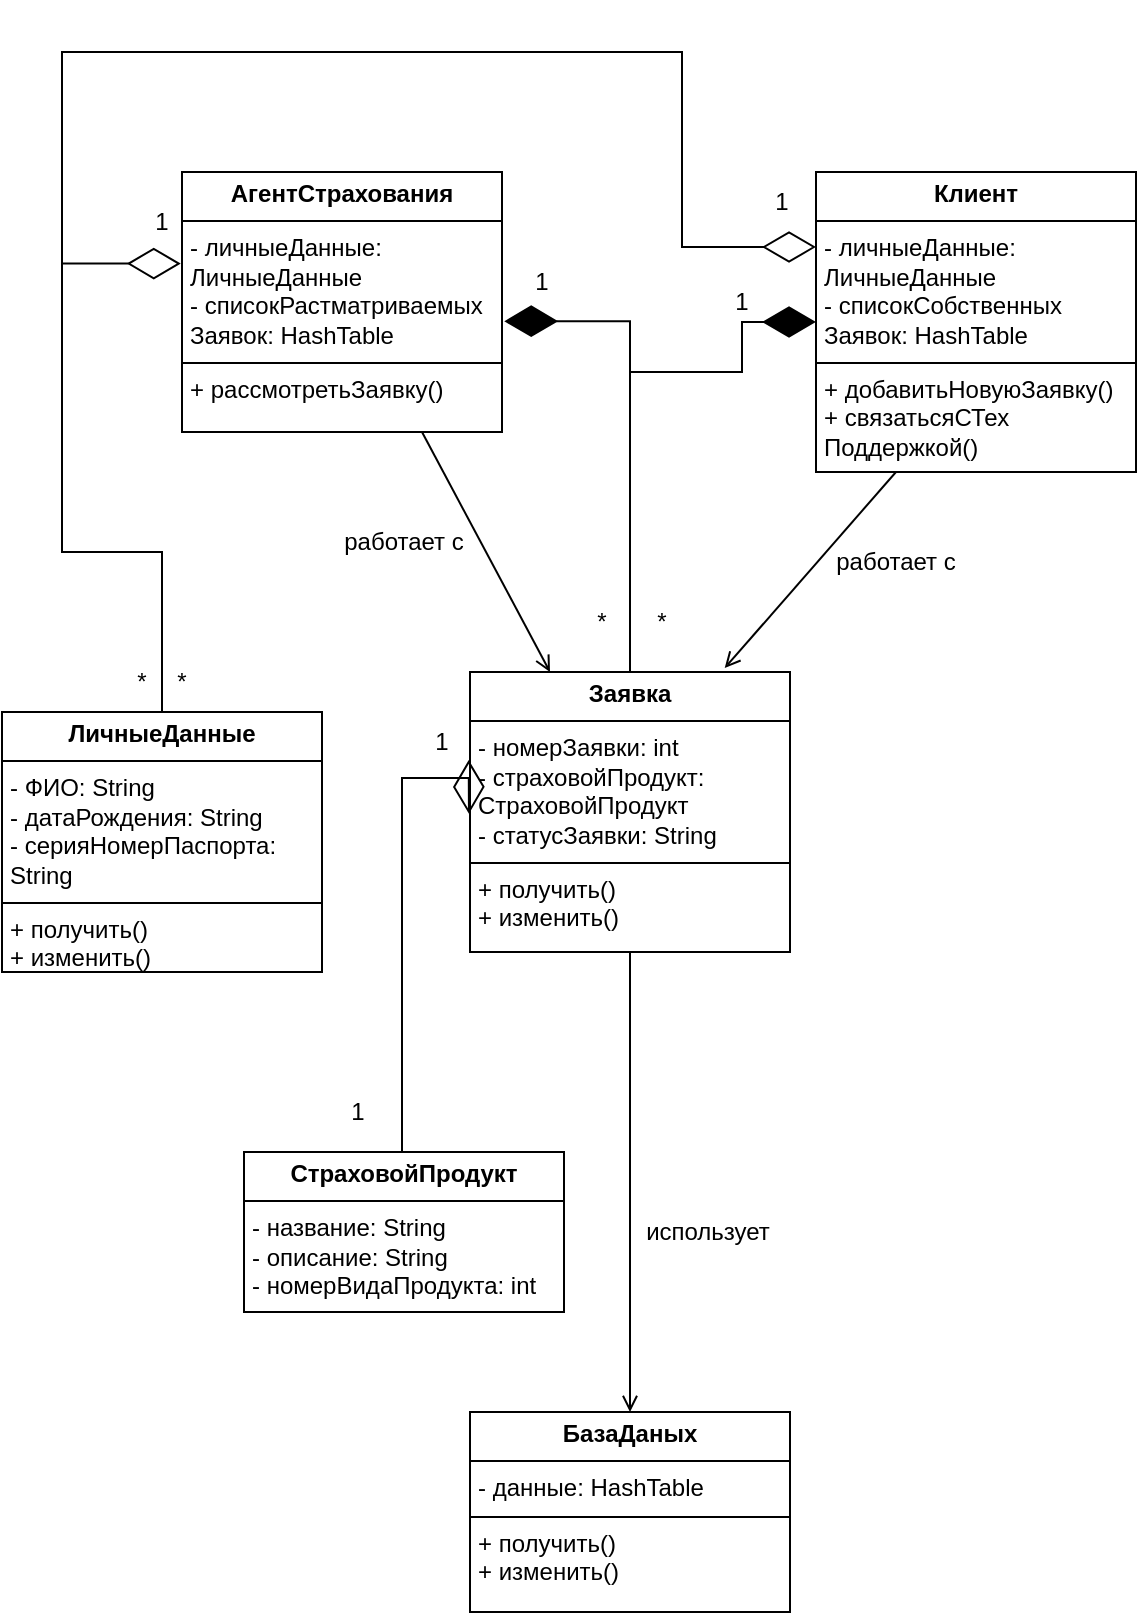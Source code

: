 <mxfile version="24.2.2" type="github">
  <diagram name="Страница — 1" id="mnrUx7IvFL5Lqf37nDay">
    <mxGraphModel dx="1953" dy="1066" grid="1" gridSize="10" guides="1" tooltips="1" connect="1" arrows="1" fold="1" page="1" pageScale="1" pageWidth="827" pageHeight="1169" math="0" shadow="0">
      <root>
        <mxCell id="0" />
        <mxCell id="1" parent="0" />
        <mxCell id="VpDtxjLi-9AnhpgsOLei-20" style="rounded=0;orthogonalLoop=1;jettySize=auto;html=1;exitX=0.75;exitY=1;exitDx=0;exitDy=0;entryX=0.25;entryY=0;entryDx=0;entryDy=0;endArrow=open;endFill=0;" edge="1" parent="1" source="VpDtxjLi-9AnhpgsOLei-3" target="VpDtxjLi-9AnhpgsOLei-7">
          <mxGeometry relative="1" as="geometry" />
        </mxCell>
        <mxCell id="VpDtxjLi-9AnhpgsOLei-3" value="&lt;p style=&quot;margin:0px;margin-top:4px;text-align:center;&quot;&gt;&lt;b&gt;АгентСтрахования&lt;/b&gt;&lt;/p&gt;&lt;hr size=&quot;1&quot; style=&quot;border-style:solid;&quot;&gt;&lt;p style=&quot;margin:0px;margin-left:4px;&quot;&gt;- личныеДанные: ЛичныеДанные&lt;/p&gt;&lt;p style=&quot;margin:0px;margin-left:4px;&quot;&gt;- списокРастматриваемых&lt;/p&gt;&lt;p style=&quot;margin:0px;margin-left:4px;&quot;&gt;Заявок: HashTable&lt;/p&gt;&lt;hr size=&quot;1&quot; style=&quot;border-style:solid;&quot;&gt;&lt;p style=&quot;margin:0px;margin-left:4px;&quot;&gt;+ рассмотретьЗаявку(&lt;span style=&quot;background-color: initial;&quot;&gt;)&lt;/span&gt;&lt;/p&gt;" style="verticalAlign=top;align=left;overflow=fill;html=1;whiteSpace=wrap;" vertex="1" parent="1">
          <mxGeometry x="110" y="160" width="160" height="130" as="geometry" />
        </mxCell>
        <mxCell id="VpDtxjLi-9AnhpgsOLei-4" value="&lt;p style=&quot;margin:0px;margin-top:4px;text-align:center;&quot;&gt;&lt;b&gt;ЛичныеДанные&lt;/b&gt;&lt;/p&gt;&lt;hr size=&quot;1&quot; style=&quot;border-style:solid;&quot;&gt;&lt;p style=&quot;margin:0px;margin-left:4px;&quot;&gt;- ФИО: String&lt;/p&gt;&lt;p style=&quot;margin:0px;margin-left:4px;&quot;&gt;- датаРождения: String&lt;br&gt;&lt;/p&gt;&lt;p style=&quot;margin:0px;margin-left:4px;&quot;&gt;- серияНомерПаспорта: String&lt;/p&gt;&lt;hr size=&quot;1&quot; style=&quot;border-style:solid;&quot;&gt;&lt;p style=&quot;margin:0px;margin-left:4px;&quot;&gt;+ получить()&lt;/p&gt;&lt;p style=&quot;margin:0px;margin-left:4px;&quot;&gt;+ изменить()&lt;/p&gt;" style="verticalAlign=top;align=left;overflow=fill;html=1;whiteSpace=wrap;" vertex="1" parent="1">
          <mxGeometry x="20" y="430" width="160" height="130" as="geometry" />
        </mxCell>
        <mxCell id="VpDtxjLi-9AnhpgsOLei-6" value="&lt;p style=&quot;margin:0px;margin-top:4px;text-align:center;&quot;&gt;&lt;b&gt;Клиент&lt;/b&gt;&lt;/p&gt;&lt;hr size=&quot;1&quot; style=&quot;border-style:solid;&quot;&gt;&lt;p style=&quot;margin:0px;margin-left:4px;&quot;&gt;- личныеДанные: ЛичныеДанные&lt;/p&gt;&lt;p style=&quot;margin:0px;margin-left:4px;&quot;&gt;- списокСобственных&lt;/p&gt;&lt;p style=&quot;margin:0px;margin-left:4px;&quot;&gt;Заявок: HashTable&lt;/p&gt;&lt;hr size=&quot;1&quot; style=&quot;border-style:solid;&quot;&gt;&lt;p style=&quot;margin:0px;margin-left:4px;&quot;&gt;+ добавитьНовуюЗаявку()&lt;/p&gt;&lt;p style=&quot;margin:0px;margin-left:4px;&quot;&gt;+ связатьсяСТех&lt;/p&gt;&lt;p style=&quot;margin:0px;margin-left:4px;&quot;&gt;Поддержкой()&lt;/p&gt;" style="verticalAlign=top;align=left;overflow=fill;html=1;whiteSpace=wrap;" vertex="1" parent="1">
          <mxGeometry x="427" y="160" width="160" height="150" as="geometry" />
        </mxCell>
        <mxCell id="VpDtxjLi-9AnhpgsOLei-7" value="&lt;p style=&quot;margin:0px;margin-top:4px;text-align:center;&quot;&gt;&lt;b&gt;Заявка&lt;/b&gt;&lt;/p&gt;&lt;hr size=&quot;1&quot; style=&quot;border-style:solid;&quot;&gt;&lt;p style=&quot;margin:0px;margin-left:4px;&quot;&gt;- номерЗаявки: int&lt;br&gt;&lt;/p&gt;&lt;p style=&quot;margin:0px;margin-left:4px;&quot;&gt;- страховойПродукт: СтраховойПродукт&lt;/p&gt;&lt;p style=&quot;margin:0px;margin-left:4px;&quot;&gt;- статусЗаявки: String&lt;/p&gt;&lt;hr size=&quot;1&quot; style=&quot;border-style:solid;&quot;&gt;&lt;p style=&quot;margin:0px;margin-left:4px;&quot;&gt;&lt;span style=&quot;background-color: initial;&quot;&gt;+ получить()&lt;/span&gt;&lt;br&gt;&lt;/p&gt;&lt;p style=&quot;margin:0px;margin-left:4px;&quot;&gt;+ изменить()&lt;/p&gt;" style="verticalAlign=top;align=left;overflow=fill;html=1;whiteSpace=wrap;" vertex="1" parent="1">
          <mxGeometry x="254" y="410" width="160" height="140" as="geometry" />
        </mxCell>
        <mxCell id="VpDtxjLi-9AnhpgsOLei-8" value="&lt;p style=&quot;margin:0px;margin-top:4px;text-align:center;&quot;&gt;&lt;b&gt;БазаДаных&lt;/b&gt;&lt;/p&gt;&lt;hr size=&quot;1&quot; style=&quot;border-style:solid;&quot;&gt;&lt;p style=&quot;margin:0px;margin-left:4px;&quot;&gt;- данные&lt;span style=&quot;background-color: initial;&quot;&gt;: HashTable&lt;/span&gt;&lt;/p&gt;&lt;hr size=&quot;1&quot; style=&quot;border-style:solid;&quot;&gt;&lt;p style=&quot;margin:0px;margin-left:4px;&quot;&gt;+ получить()&lt;/p&gt;&lt;p style=&quot;margin:0px;margin-left:4px;&quot;&gt;+ изменить()&lt;/p&gt;" style="verticalAlign=top;align=left;overflow=fill;html=1;whiteSpace=wrap;" vertex="1" parent="1">
          <mxGeometry x="254" y="780" width="160" height="100" as="geometry" />
        </mxCell>
        <mxCell id="VpDtxjLi-9AnhpgsOLei-9" value="&lt;p style=&quot;margin:0px;margin-top:4px;text-align:center;&quot;&gt;&lt;b&gt;СтраховойПродукт&lt;/b&gt;&lt;/p&gt;&lt;hr size=&quot;1&quot; style=&quot;border-style:solid;&quot;&gt;&lt;p style=&quot;margin:0px;margin-left:4px;&quot;&gt;- название: String&lt;/p&gt;&lt;p style=&quot;margin:0px;margin-left:4px;&quot;&gt;- описание: String&lt;br&gt;&lt;/p&gt;&lt;p style=&quot;margin:0px;margin-left:4px;&quot;&gt;- номерВидаПродукта: int&lt;/p&gt;&lt;hr size=&quot;1&quot; style=&quot;border-style:solid;&quot;&gt;&lt;p style=&quot;margin:0px;margin-left:4px;&quot;&gt;&lt;br&gt;&lt;/p&gt;" style="verticalAlign=top;align=left;overflow=fill;html=1;whiteSpace=wrap;" vertex="1" parent="1">
          <mxGeometry x="141" y="650" width="160" height="80" as="geometry" />
        </mxCell>
        <mxCell id="VpDtxjLi-9AnhpgsOLei-17" value="" style="endArrow=diamondThin;endFill=0;endSize=24;html=1;rounded=0;edgeStyle=orthogonalEdgeStyle;flowAnimation=0;entryX=-0.004;entryY=0.314;entryDx=0;entryDy=0;entryPerimeter=0;" edge="1" parent="1" source="VpDtxjLi-9AnhpgsOLei-9" target="VpDtxjLi-9AnhpgsOLei-7">
          <mxGeometry width="160" relative="1" as="geometry">
            <mxPoint x="280" y="250" as="sourcePoint" />
            <mxPoint x="230" y="480" as="targetPoint" />
            <Array as="points">
              <mxPoint x="220" y="463" />
            </Array>
          </mxGeometry>
        </mxCell>
        <mxCell id="VpDtxjLi-9AnhpgsOLei-21" value="работает с" style="text;html=1;align=center;verticalAlign=middle;whiteSpace=wrap;rounded=0;" vertex="1" parent="1">
          <mxGeometry x="188" y="330" width="66" height="30" as="geometry" />
        </mxCell>
        <mxCell id="VpDtxjLi-9AnhpgsOLei-22" value="использует" style="text;html=1;align=center;verticalAlign=middle;whiteSpace=wrap;rounded=0;" vertex="1" parent="1">
          <mxGeometry x="340" y="675" width="66" height="30" as="geometry" />
        </mxCell>
        <mxCell id="VpDtxjLi-9AnhpgsOLei-23" value="работает с" style="text;html=1;align=center;verticalAlign=middle;whiteSpace=wrap;rounded=0;" vertex="1" parent="1">
          <mxGeometry x="434" y="340" width="66" height="30" as="geometry" />
        </mxCell>
        <mxCell id="VpDtxjLi-9AnhpgsOLei-24" style="rounded=0;orthogonalLoop=1;jettySize=auto;html=1;exitX=0.25;exitY=1;exitDx=0;exitDy=0;entryX=0.796;entryY=-0.014;entryDx=0;entryDy=0;entryPerimeter=0;endArrow=open;endFill=0;" edge="1" parent="1" source="VpDtxjLi-9AnhpgsOLei-6" target="VpDtxjLi-9AnhpgsOLei-7">
          <mxGeometry relative="1" as="geometry">
            <mxPoint x="240" y="300" as="sourcePoint" />
            <mxPoint x="304" y="420" as="targetPoint" />
          </mxGeometry>
        </mxCell>
        <mxCell id="VpDtxjLi-9AnhpgsOLei-25" style="rounded=0;orthogonalLoop=1;jettySize=auto;html=1;exitX=0.5;exitY=1;exitDx=0;exitDy=0;entryX=0.5;entryY=0;entryDx=0;entryDy=0;endArrow=open;endFill=0;" edge="1" parent="1" source="VpDtxjLi-9AnhpgsOLei-7" target="VpDtxjLi-9AnhpgsOLei-8">
          <mxGeometry relative="1" as="geometry">
            <mxPoint x="477" y="320" as="sourcePoint" />
            <mxPoint x="391" y="418" as="targetPoint" />
          </mxGeometry>
        </mxCell>
        <mxCell id="VpDtxjLi-9AnhpgsOLei-26" value="" style="endArrow=diamondThin;endFill=0;endSize=24;html=1;rounded=0;edgeStyle=orthogonalEdgeStyle;entryX=-0.004;entryY=0.352;entryDx=0;entryDy=0;entryPerimeter=0;exitX=0.5;exitY=0;exitDx=0;exitDy=0;" edge="1" parent="1" source="VpDtxjLi-9AnhpgsOLei-4" target="VpDtxjLi-9AnhpgsOLei-3">
          <mxGeometry width="160" relative="1" as="geometry">
            <mxPoint x="50" y="147" as="sourcePoint" />
            <mxPoint x="389.96" y="227" as="targetPoint" />
            <Array as="points">
              <mxPoint x="100" y="350" />
              <mxPoint x="50" y="350" />
              <mxPoint x="50" y="206" />
            </Array>
          </mxGeometry>
        </mxCell>
        <mxCell id="VpDtxjLi-9AnhpgsOLei-27" value="" style="endArrow=diamondThin;endFill=1;endSize=24;html=1;rounded=0;edgeStyle=orthogonalEdgeStyle;entryX=1.007;entryY=0.574;entryDx=0;entryDy=0;entryPerimeter=0;exitX=0.5;exitY=0;exitDx=0;exitDy=0;" edge="1" parent="1" source="VpDtxjLi-9AnhpgsOLei-7" target="VpDtxjLi-9AnhpgsOLei-3">
          <mxGeometry width="160" relative="1" as="geometry">
            <mxPoint x="379.96" y="484" as="sourcePoint" />
            <mxPoint x="368.96" y="260" as="targetPoint" />
            <Array as="points">
              <mxPoint x="334" y="235" />
            </Array>
          </mxGeometry>
        </mxCell>
        <mxCell id="VpDtxjLi-9AnhpgsOLei-28" value="" style="endArrow=diamondThin;endFill=1;endSize=24;html=1;rounded=0;edgeStyle=orthogonalEdgeStyle;entryX=0;entryY=0.5;entryDx=0;entryDy=0;exitX=0.5;exitY=0;exitDx=0;exitDy=0;" edge="1" parent="1" source="VpDtxjLi-9AnhpgsOLei-7" target="VpDtxjLi-9AnhpgsOLei-6">
          <mxGeometry width="160" relative="1" as="geometry">
            <mxPoint x="344" y="420" as="sourcePoint" />
            <mxPoint x="281" y="245" as="targetPoint" />
            <Array as="points">
              <mxPoint x="334" y="260" />
              <mxPoint x="390" y="260" />
              <mxPoint x="390" y="235" />
            </Array>
          </mxGeometry>
        </mxCell>
        <mxCell id="VpDtxjLi-9AnhpgsOLei-29" value="" style="endArrow=diamondThin;endFill=0;endSize=24;html=1;rounded=0;edgeStyle=orthogonalEdgeStyle;entryX=0;entryY=0.25;entryDx=0;entryDy=0;exitX=0.5;exitY=0;exitDx=0;exitDy=0;" edge="1" parent="1" source="VpDtxjLi-9AnhpgsOLei-4" target="VpDtxjLi-9AnhpgsOLei-6">
          <mxGeometry width="160" relative="1" as="geometry">
            <mxPoint x="344" y="420" as="sourcePoint" />
            <mxPoint x="437" y="245" as="targetPoint" />
            <Array as="points">
              <mxPoint x="100" y="350" />
              <mxPoint x="50" y="350" />
              <mxPoint x="50" y="100" />
              <mxPoint x="360" y="100" />
              <mxPoint x="360" y="197" />
            </Array>
          </mxGeometry>
        </mxCell>
        <mxCell id="VpDtxjLi-9AnhpgsOLei-30" value="1" style="text;html=1;align=center;verticalAlign=middle;whiteSpace=wrap;rounded=0;" vertex="1" parent="1">
          <mxGeometry x="188" y="615" width="20" height="30" as="geometry" />
        </mxCell>
        <mxCell id="VpDtxjLi-9AnhpgsOLei-31" value="1" style="text;html=1;align=center;verticalAlign=middle;whiteSpace=wrap;rounded=0;" vertex="1" parent="1">
          <mxGeometry x="230" y="430" width="20" height="30" as="geometry" />
        </mxCell>
        <mxCell id="VpDtxjLi-9AnhpgsOLei-32" value="1" style="text;html=1;align=center;verticalAlign=middle;whiteSpace=wrap;rounded=0;" vertex="1" parent="1">
          <mxGeometry x="280" y="200" width="20" height="30" as="geometry" />
        </mxCell>
        <mxCell id="VpDtxjLi-9AnhpgsOLei-33" value="*" style="text;html=1;align=center;verticalAlign=middle;whiteSpace=wrap;rounded=0;" vertex="1" parent="1">
          <mxGeometry x="310" y="370" width="20" height="30" as="geometry" />
        </mxCell>
        <mxCell id="VpDtxjLi-9AnhpgsOLei-34" value="*" style="text;html=1;align=center;verticalAlign=middle;whiteSpace=wrap;rounded=0;" vertex="1" parent="1">
          <mxGeometry x="340" y="370" width="20" height="30" as="geometry" />
        </mxCell>
        <mxCell id="VpDtxjLi-9AnhpgsOLei-35" value="1" style="text;html=1;align=center;verticalAlign=middle;whiteSpace=wrap;rounded=0;" vertex="1" parent="1">
          <mxGeometry x="380" y="210" width="20" height="30" as="geometry" />
        </mxCell>
        <mxCell id="VpDtxjLi-9AnhpgsOLei-36" value="1" style="text;html=1;align=center;verticalAlign=middle;whiteSpace=wrap;rounded=0;" vertex="1" parent="1">
          <mxGeometry x="400" y="160" width="20" height="30" as="geometry" />
        </mxCell>
        <mxCell id="VpDtxjLi-9AnhpgsOLei-37" value="1" style="text;html=1;align=center;verticalAlign=middle;whiteSpace=wrap;rounded=0;" vertex="1" parent="1">
          <mxGeometry x="90" y="170" width="20" height="30" as="geometry" />
        </mxCell>
        <mxCell id="VpDtxjLi-9AnhpgsOLei-38" value="*" style="text;html=1;align=center;verticalAlign=middle;whiteSpace=wrap;rounded=0;" vertex="1" parent="1">
          <mxGeometry x="100" y="400" width="20" height="30" as="geometry" />
        </mxCell>
        <mxCell id="VpDtxjLi-9AnhpgsOLei-39" value="*" style="text;html=1;align=center;verticalAlign=middle;whiteSpace=wrap;rounded=0;" vertex="1" parent="1">
          <mxGeometry x="80" y="400" width="20" height="30" as="geometry" />
        </mxCell>
      </root>
    </mxGraphModel>
  </diagram>
</mxfile>
